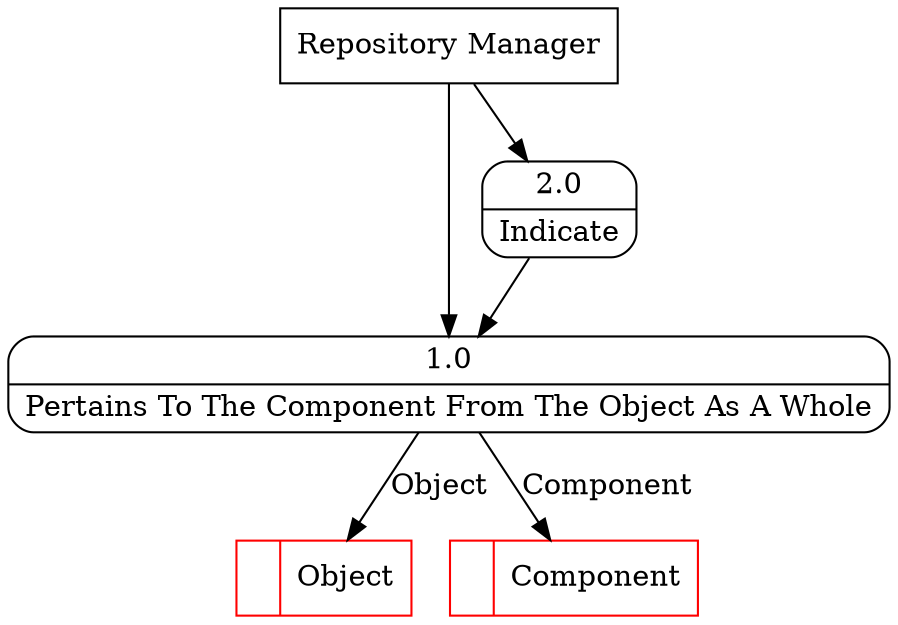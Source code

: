 digraph dfd2{ 
node[shape=record]
200 [label="<f0>  |<f1> Object " color=red];
201 [label="<f0>  |<f1> Component " color=red];
202 [label="Repository Manager" shape=box];
203 [label="{<f0> 1.0|<f1> Pertains To The Component From The Object As A Whole }" shape=Mrecord];
204 [label="{<f0> 2.0|<f1> Indicate }" shape=Mrecord];
202 -> 203
202 -> 204
203 -> 201 [label="Component"]
203 -> 200 [label="Object"]
204 -> 203
}